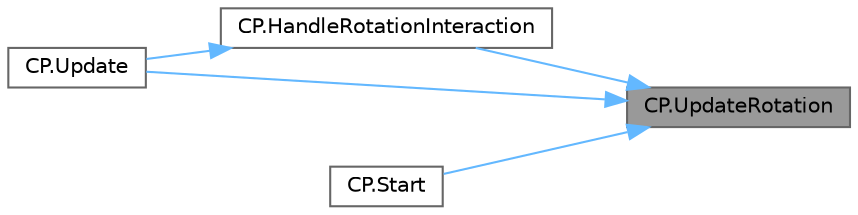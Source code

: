 digraph "CP.UpdateRotation"
{
 // LATEX_PDF_SIZE
  bgcolor="transparent";
  edge [fontname=Helvetica,fontsize=10,labelfontname=Helvetica,labelfontsize=10];
  node [fontname=Helvetica,fontsize=10,shape=box,height=0.2,width=0.4];
  rankdir="RL";
  Node1 [id="Node000001",label="CP.UpdateRotation",height=0.2,width=0.4,color="gray40", fillcolor="grey60", style="filled", fontcolor="black",tooltip="This method updates the rotation of the switch."];
  Node1 -> Node2 [id="edge1_Node000001_Node000002",dir="back",color="steelblue1",style="solid",tooltip=" "];
  Node2 [id="Node000002",label="CP.HandleRotationInteraction",height=0.2,width=0.4,color="grey40", fillcolor="white", style="filled",URL="$class_c_p.html#a4713fe6797e076b13a6a72a5c238e37b",tooltip="This method computes the rotation of the handle based on the rotation of the interactor and calls Upd..."];
  Node2 -> Node3 [id="edge2_Node000002_Node000003",dir="back",color="steelblue1",style="solid",tooltip=" "];
  Node3 [id="Node000003",label="CP.Update",height=0.2,width=0.4,color="grey40", fillcolor="white", style="filled",URL="$class_c_p.html#aef4dfdcc48438da9bc3b6546630de8d1",tooltip="This method updates the rotation of the switch based on the current value of Percent."];
  Node1 -> Node4 [id="edge3_Node000001_Node000004",dir="back",color="steelblue1",style="solid",tooltip=" "];
  Node4 [id="Node000004",label="CP.Start",height=0.2,width=0.4,color="grey40", fillcolor="white", style="filled",URL="$class_c_p.html#ad15aff86aa5660c4a46c287e1ac6f13c",tooltip="This method initializes the CP instance and sets the initial rotation of the switch."];
  Node1 -> Node3 [id="edge4_Node000001_Node000003",dir="back",color="steelblue1",style="solid",tooltip=" "];
}
